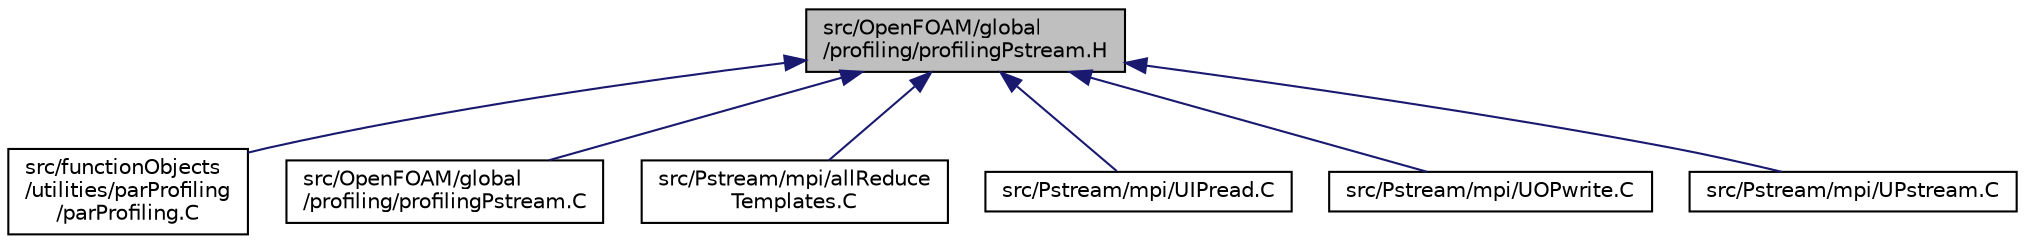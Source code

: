 digraph "src/OpenFOAM/global/profiling/profilingPstream.H"
{
  bgcolor="transparent";
  edge [fontname="Helvetica",fontsize="10",labelfontname="Helvetica",labelfontsize="10"];
  node [fontname="Helvetica",fontsize="10",shape=record];
  Node1 [label="src/OpenFOAM/global\l/profiling/profilingPstream.H",height=0.2,width=0.4,color="black", fillcolor="grey75", style="filled" fontcolor="black"];
  Node1 -> Node2 [dir="back",color="midnightblue",fontsize="10",style="solid",fontname="Helvetica"];
  Node2 [label="src/functionObjects\l/utilities/parProfiling\l/parProfiling.C",height=0.2,width=0.4,color="black",URL="$parProfiling_8C.html"];
  Node1 -> Node3 [dir="back",color="midnightblue",fontsize="10",style="solid",fontname="Helvetica"];
  Node3 [label="src/OpenFOAM/global\l/profiling/profilingPstream.C",height=0.2,width=0.4,color="black",URL="$profilingPstream_8C.html"];
  Node1 -> Node4 [dir="back",color="midnightblue",fontsize="10",style="solid",fontname="Helvetica"];
  Node4 [label="src/Pstream/mpi/allReduce\lTemplates.C",height=0.2,width=0.4,color="black",URL="$allReduceTemplates_8C.html"];
  Node1 -> Node5 [dir="back",color="midnightblue",fontsize="10",style="solid",fontname="Helvetica"];
  Node5 [label="src/Pstream/mpi/UIPread.C",height=0.2,width=0.4,color="black",URL="$mpi_2UIPread_8C.html",tooltip="Read from UIPstream. "];
  Node1 -> Node6 [dir="back",color="midnightblue",fontsize="10",style="solid",fontname="Helvetica"];
  Node6 [label="src/Pstream/mpi/UOPwrite.C",height=0.2,width=0.4,color="black",URL="$mpi_2UOPwrite_8C.html",tooltip="Write primitive and binary block from OPstream. "];
  Node1 -> Node7 [dir="back",color="midnightblue",fontsize="10",style="solid",fontname="Helvetica"];
  Node7 [label="src/Pstream/mpi/UPstream.C",height=0.2,width=0.4,color="black",URL="$Pstream_2mpi_2UPstream_8C.html"];
}
